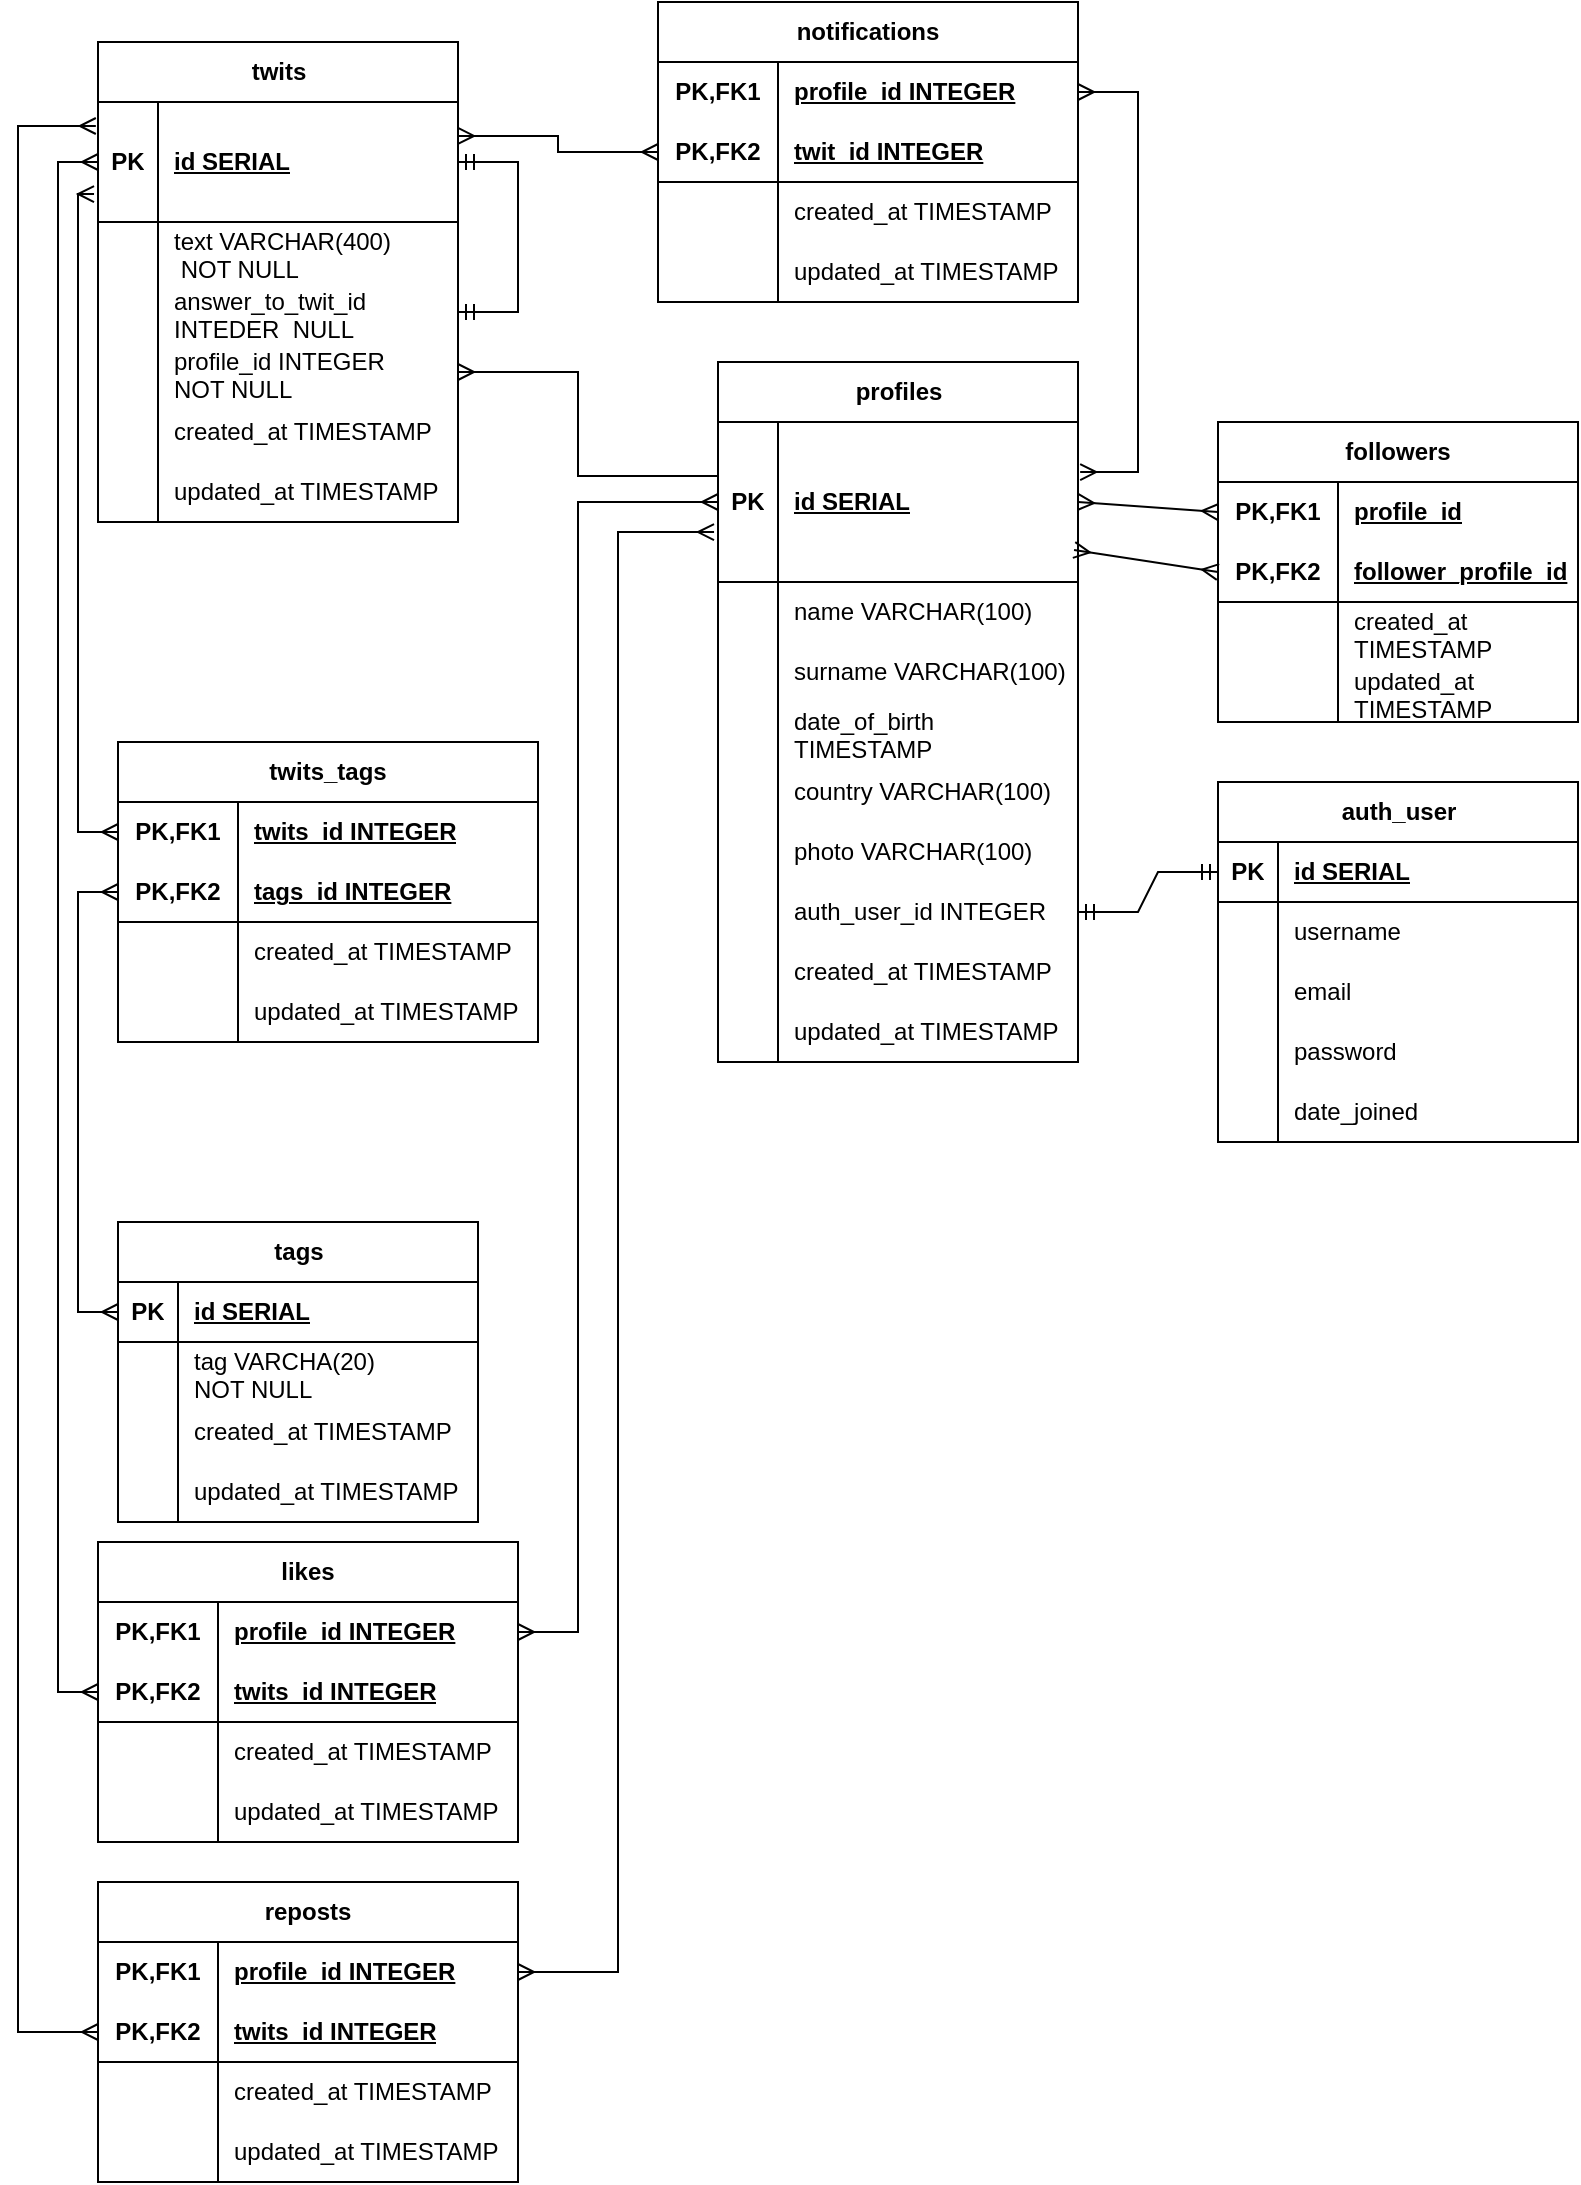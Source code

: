 <mxfile>
    <diagram name="Страница 1" id="-lZfpI1ANpH6IwyGZv7v">
        <mxGraphModel dx="403" dy="503" grid="1" gridSize="10" guides="1" tooltips="1" connect="1" arrows="1" fold="1" page="1" pageScale="1" pageWidth="827" pageHeight="1169" math="0" shadow="0">
            <root>
                <mxCell id="0"/>
                <mxCell id="1" parent="0"/>
                <mxCell id="2tvjXUGwuVJvwg4UXmCX-1" value="profiles" style="shape=table;startSize=30;container=1;collapsible=1;childLayout=tableLayout;fixedRows=1;rowLines=0;fontStyle=1;align=center;resizeLast=1;html=1;" parent="1" vertex="1">
                    <mxGeometry x="370" y="200" width="180" height="350" as="geometry"/>
                </mxCell>
                <mxCell id="2tvjXUGwuVJvwg4UXmCX-2" value="" style="shape=tableRow;horizontal=0;startSize=0;swimlaneHead=0;swimlaneBody=0;fillColor=none;collapsible=0;dropTarget=0;points=[[0,0.5],[1,0.5]];portConstraint=eastwest;top=0;left=0;right=0;bottom=1;" parent="2tvjXUGwuVJvwg4UXmCX-1" vertex="1">
                    <mxGeometry y="30" width="180" height="80" as="geometry"/>
                </mxCell>
                <mxCell id="2tvjXUGwuVJvwg4UXmCX-3" value="PK" style="shape=partialRectangle;connectable=0;fillColor=none;top=0;left=0;bottom=0;right=0;fontStyle=1;overflow=hidden;whiteSpace=wrap;html=1;" parent="2tvjXUGwuVJvwg4UXmCX-2" vertex="1">
                    <mxGeometry width="30" height="80" as="geometry">
                        <mxRectangle width="30" height="80" as="alternateBounds"/>
                    </mxGeometry>
                </mxCell>
                <mxCell id="2tvjXUGwuVJvwg4UXmCX-4" value="id SERIAL" style="shape=partialRectangle;connectable=0;fillColor=none;top=0;left=0;bottom=0;right=0;align=left;spacingLeft=6;fontStyle=5;overflow=hidden;whiteSpace=wrap;html=1;" parent="2tvjXUGwuVJvwg4UXmCX-2" vertex="1">
                    <mxGeometry x="30" width="150" height="80" as="geometry">
                        <mxRectangle width="150" height="80" as="alternateBounds"/>
                    </mxGeometry>
                </mxCell>
                <mxCell id="2tvjXUGwuVJvwg4UXmCX-5" value="" style="shape=tableRow;horizontal=0;startSize=0;swimlaneHead=0;swimlaneBody=0;fillColor=none;collapsible=0;dropTarget=0;points=[[0,0.5],[1,0.5]];portConstraint=eastwest;top=0;left=0;right=0;bottom=0;" parent="2tvjXUGwuVJvwg4UXmCX-1" vertex="1">
                    <mxGeometry y="110" width="180" height="30" as="geometry"/>
                </mxCell>
                <mxCell id="2tvjXUGwuVJvwg4UXmCX-6" value="" style="shape=partialRectangle;connectable=0;fillColor=none;top=0;left=0;bottom=0;right=0;editable=1;overflow=hidden;whiteSpace=wrap;html=1;" parent="2tvjXUGwuVJvwg4UXmCX-5" vertex="1">
                    <mxGeometry width="30" height="30" as="geometry">
                        <mxRectangle width="30" height="30" as="alternateBounds"/>
                    </mxGeometry>
                </mxCell>
                <mxCell id="2tvjXUGwuVJvwg4UXmCX-7" value="name VARCHAR(100)" style="shape=partialRectangle;connectable=0;fillColor=none;top=0;left=0;bottom=0;right=0;align=left;spacingLeft=6;overflow=hidden;whiteSpace=wrap;html=1;" parent="2tvjXUGwuVJvwg4UXmCX-5" vertex="1">
                    <mxGeometry x="30" width="150" height="30" as="geometry">
                        <mxRectangle width="150" height="30" as="alternateBounds"/>
                    </mxGeometry>
                </mxCell>
                <mxCell id="2tvjXUGwuVJvwg4UXmCX-8" value="" style="shape=tableRow;horizontal=0;startSize=0;swimlaneHead=0;swimlaneBody=0;fillColor=none;collapsible=0;dropTarget=0;points=[[0,0.5],[1,0.5]];portConstraint=eastwest;top=0;left=0;right=0;bottom=0;" parent="2tvjXUGwuVJvwg4UXmCX-1" vertex="1">
                    <mxGeometry y="140" width="180" height="30" as="geometry"/>
                </mxCell>
                <mxCell id="2tvjXUGwuVJvwg4UXmCX-9" value="" style="shape=partialRectangle;connectable=0;fillColor=none;top=0;left=0;bottom=0;right=0;editable=1;overflow=hidden;whiteSpace=wrap;html=1;" parent="2tvjXUGwuVJvwg4UXmCX-8" vertex="1">
                    <mxGeometry width="30" height="30" as="geometry">
                        <mxRectangle width="30" height="30" as="alternateBounds"/>
                    </mxGeometry>
                </mxCell>
                <mxCell id="2tvjXUGwuVJvwg4UXmCX-10" value="surname VARCHAR(100)" style="shape=partialRectangle;connectable=0;fillColor=none;top=0;left=0;bottom=0;right=0;align=left;spacingLeft=6;overflow=hidden;whiteSpace=wrap;html=1;" parent="2tvjXUGwuVJvwg4UXmCX-8" vertex="1">
                    <mxGeometry x="30" width="150" height="30" as="geometry">
                        <mxRectangle width="150" height="30" as="alternateBounds"/>
                    </mxGeometry>
                </mxCell>
                <mxCell id="2tvjXUGwuVJvwg4UXmCX-11" value="" style="shape=tableRow;horizontal=0;startSize=0;swimlaneHead=0;swimlaneBody=0;fillColor=none;collapsible=0;dropTarget=0;points=[[0,0.5],[1,0.5]];portConstraint=eastwest;top=0;left=0;right=0;bottom=0;" parent="2tvjXUGwuVJvwg4UXmCX-1" vertex="1">
                    <mxGeometry y="170" width="180" height="30" as="geometry"/>
                </mxCell>
                <mxCell id="2tvjXUGwuVJvwg4UXmCX-12" value="" style="shape=partialRectangle;connectable=0;fillColor=none;top=0;left=0;bottom=0;right=0;editable=1;overflow=hidden;whiteSpace=wrap;html=1;" parent="2tvjXUGwuVJvwg4UXmCX-11" vertex="1">
                    <mxGeometry width="30" height="30" as="geometry">
                        <mxRectangle width="30" height="30" as="alternateBounds"/>
                    </mxGeometry>
                </mxCell>
                <mxCell id="2tvjXUGwuVJvwg4UXmCX-13" value="date_of_birth TIMESTAMP" style="shape=partialRectangle;connectable=0;fillColor=none;top=0;left=0;bottom=0;right=0;align=left;spacingLeft=6;overflow=hidden;whiteSpace=wrap;html=1;" parent="2tvjXUGwuVJvwg4UXmCX-11" vertex="1">
                    <mxGeometry x="30" width="150" height="30" as="geometry">
                        <mxRectangle width="150" height="30" as="alternateBounds"/>
                    </mxGeometry>
                </mxCell>
                <mxCell id="SuZcI5bnLIssKKSj0dJo-1" value="" style="shape=tableRow;horizontal=0;startSize=0;swimlaneHead=0;swimlaneBody=0;fillColor=none;collapsible=0;dropTarget=0;points=[[0,0.5],[1,0.5]];portConstraint=eastwest;top=0;left=0;right=0;bottom=0;" parent="2tvjXUGwuVJvwg4UXmCX-1" vertex="1">
                    <mxGeometry y="200" width="180" height="30" as="geometry"/>
                </mxCell>
                <mxCell id="SuZcI5bnLIssKKSj0dJo-2" value="" style="shape=partialRectangle;connectable=0;fillColor=none;top=0;left=0;bottom=0;right=0;editable=1;overflow=hidden;whiteSpace=wrap;html=1;" parent="SuZcI5bnLIssKKSj0dJo-1" vertex="1">
                    <mxGeometry width="30" height="30" as="geometry">
                        <mxRectangle width="30" height="30" as="alternateBounds"/>
                    </mxGeometry>
                </mxCell>
                <mxCell id="SuZcI5bnLIssKKSj0dJo-3" value="country VARCHAR(100)" style="shape=partialRectangle;connectable=0;fillColor=none;top=0;left=0;bottom=0;right=0;align=left;spacingLeft=6;overflow=hidden;whiteSpace=wrap;html=1;" parent="SuZcI5bnLIssKKSj0dJo-1" vertex="1">
                    <mxGeometry x="30" width="150" height="30" as="geometry">
                        <mxRectangle width="150" height="30" as="alternateBounds"/>
                    </mxGeometry>
                </mxCell>
                <mxCell id="SuZcI5bnLIssKKSj0dJo-4" value="" style="shape=tableRow;horizontal=0;startSize=0;swimlaneHead=0;swimlaneBody=0;fillColor=none;collapsible=0;dropTarget=0;points=[[0,0.5],[1,0.5]];portConstraint=eastwest;top=0;left=0;right=0;bottom=0;" parent="2tvjXUGwuVJvwg4UXmCX-1" vertex="1">
                    <mxGeometry y="230" width="180" height="30" as="geometry"/>
                </mxCell>
                <mxCell id="SuZcI5bnLIssKKSj0dJo-5" value="" style="shape=partialRectangle;connectable=0;fillColor=none;top=0;left=0;bottom=0;right=0;editable=1;overflow=hidden;whiteSpace=wrap;html=1;" parent="SuZcI5bnLIssKKSj0dJo-4" vertex="1">
                    <mxGeometry width="30" height="30" as="geometry">
                        <mxRectangle width="30" height="30" as="alternateBounds"/>
                    </mxGeometry>
                </mxCell>
                <mxCell id="SuZcI5bnLIssKKSj0dJo-6" value="photo VARCHAR(100)" style="shape=partialRectangle;connectable=0;fillColor=none;top=0;left=0;bottom=0;right=0;align=left;spacingLeft=6;overflow=hidden;whiteSpace=wrap;html=1;" parent="SuZcI5bnLIssKKSj0dJo-4" vertex="1">
                    <mxGeometry x="30" width="150" height="30" as="geometry">
                        <mxRectangle width="150" height="30" as="alternateBounds"/>
                    </mxGeometry>
                </mxCell>
                <mxCell id="SuZcI5bnLIssKKSj0dJo-7" value="" style="shape=tableRow;horizontal=0;startSize=0;swimlaneHead=0;swimlaneBody=0;fillColor=none;collapsible=0;dropTarget=0;points=[[0,0.5],[1,0.5]];portConstraint=eastwest;top=0;left=0;right=0;bottom=0;" parent="2tvjXUGwuVJvwg4UXmCX-1" vertex="1">
                    <mxGeometry y="260" width="180" height="30" as="geometry"/>
                </mxCell>
                <mxCell id="SuZcI5bnLIssKKSj0dJo-8" value="" style="shape=partialRectangle;connectable=0;fillColor=none;top=0;left=0;bottom=0;right=0;editable=1;overflow=hidden;whiteSpace=wrap;html=1;" parent="SuZcI5bnLIssKKSj0dJo-7" vertex="1">
                    <mxGeometry width="30" height="30" as="geometry">
                        <mxRectangle width="30" height="30" as="alternateBounds"/>
                    </mxGeometry>
                </mxCell>
                <mxCell id="SuZcI5bnLIssKKSj0dJo-9" value="auth_user_id INTEGER" style="shape=partialRectangle;connectable=0;fillColor=none;top=0;left=0;bottom=0;right=0;align=left;spacingLeft=6;overflow=hidden;whiteSpace=wrap;html=1;" parent="SuZcI5bnLIssKKSj0dJo-7" vertex="1">
                    <mxGeometry x="30" width="150" height="30" as="geometry">
                        <mxRectangle width="150" height="30" as="alternateBounds"/>
                    </mxGeometry>
                </mxCell>
                <mxCell id="SuZcI5bnLIssKKSj0dJo-134" value="" style="shape=tableRow;horizontal=0;startSize=0;swimlaneHead=0;swimlaneBody=0;fillColor=none;collapsible=0;dropTarget=0;points=[[0,0.5],[1,0.5]];portConstraint=eastwest;top=0;left=0;right=0;bottom=0;" parent="2tvjXUGwuVJvwg4UXmCX-1" vertex="1">
                    <mxGeometry y="290" width="180" height="30" as="geometry"/>
                </mxCell>
                <mxCell id="SuZcI5bnLIssKKSj0dJo-135" value="" style="shape=partialRectangle;connectable=0;fillColor=none;top=0;left=0;bottom=0;right=0;editable=1;overflow=hidden;whiteSpace=wrap;html=1;" parent="SuZcI5bnLIssKKSj0dJo-134" vertex="1">
                    <mxGeometry width="30" height="30" as="geometry">
                        <mxRectangle width="30" height="30" as="alternateBounds"/>
                    </mxGeometry>
                </mxCell>
                <mxCell id="SuZcI5bnLIssKKSj0dJo-136" value="created_at TIMESTAMP" style="shape=partialRectangle;connectable=0;fillColor=none;top=0;left=0;bottom=0;right=0;align=left;spacingLeft=6;overflow=hidden;whiteSpace=wrap;html=1;" parent="SuZcI5bnLIssKKSj0dJo-134" vertex="1">
                    <mxGeometry x="30" width="150" height="30" as="geometry">
                        <mxRectangle width="150" height="30" as="alternateBounds"/>
                    </mxGeometry>
                </mxCell>
                <mxCell id="SuZcI5bnLIssKKSj0dJo-137" value="" style="shape=tableRow;horizontal=0;startSize=0;swimlaneHead=0;swimlaneBody=0;fillColor=none;collapsible=0;dropTarget=0;points=[[0,0.5],[1,0.5]];portConstraint=eastwest;top=0;left=0;right=0;bottom=0;" parent="2tvjXUGwuVJvwg4UXmCX-1" vertex="1">
                    <mxGeometry y="320" width="180" height="30" as="geometry"/>
                </mxCell>
                <mxCell id="SuZcI5bnLIssKKSj0dJo-138" value="" style="shape=partialRectangle;connectable=0;fillColor=none;top=0;left=0;bottom=0;right=0;editable=1;overflow=hidden;whiteSpace=wrap;html=1;" parent="SuZcI5bnLIssKKSj0dJo-137" vertex="1">
                    <mxGeometry width="30" height="30" as="geometry">
                        <mxRectangle width="30" height="30" as="alternateBounds"/>
                    </mxGeometry>
                </mxCell>
                <mxCell id="SuZcI5bnLIssKKSj0dJo-139" value="updated_at TIMESTAMP" style="shape=partialRectangle;connectable=0;fillColor=none;top=0;left=0;bottom=0;right=0;align=left;spacingLeft=6;overflow=hidden;whiteSpace=wrap;html=1;" parent="SuZcI5bnLIssKKSj0dJo-137" vertex="1">
                    <mxGeometry x="30" width="150" height="30" as="geometry">
                        <mxRectangle width="150" height="30" as="alternateBounds"/>
                    </mxGeometry>
                </mxCell>
                <mxCell id="2tvjXUGwuVJvwg4UXmCX-14" value="twits" style="shape=table;startSize=30;container=1;collapsible=1;childLayout=tableLayout;fixedRows=1;rowLines=0;fontStyle=1;align=center;resizeLast=1;html=1;" parent="1" vertex="1">
                    <mxGeometry x="60" y="40" width="180" height="240" as="geometry"/>
                </mxCell>
                <mxCell id="2tvjXUGwuVJvwg4UXmCX-15" value="" style="shape=tableRow;horizontal=0;startSize=0;swimlaneHead=0;swimlaneBody=0;fillColor=none;collapsible=0;dropTarget=0;points=[[0,0.5],[1,0.5]];portConstraint=eastwest;top=0;left=0;right=0;bottom=1;" parent="2tvjXUGwuVJvwg4UXmCX-14" vertex="1">
                    <mxGeometry y="30" width="180" height="60" as="geometry"/>
                </mxCell>
                <mxCell id="2tvjXUGwuVJvwg4UXmCX-16" value="PK" style="shape=partialRectangle;connectable=0;fillColor=none;top=0;left=0;bottom=0;right=0;fontStyle=1;overflow=hidden;whiteSpace=wrap;html=1;" parent="2tvjXUGwuVJvwg4UXmCX-15" vertex="1">
                    <mxGeometry width="30" height="60" as="geometry">
                        <mxRectangle width="30" height="60" as="alternateBounds"/>
                    </mxGeometry>
                </mxCell>
                <mxCell id="2tvjXUGwuVJvwg4UXmCX-17" value="id SERIAL" style="shape=partialRectangle;connectable=0;fillColor=none;top=0;left=0;bottom=0;right=0;align=left;spacingLeft=6;fontStyle=5;overflow=hidden;whiteSpace=wrap;html=1;" parent="2tvjXUGwuVJvwg4UXmCX-15" vertex="1">
                    <mxGeometry x="30" width="150" height="60" as="geometry">
                        <mxRectangle width="150" height="60" as="alternateBounds"/>
                    </mxGeometry>
                </mxCell>
                <mxCell id="19" value="" style="shape=tableRow;horizontal=0;startSize=0;swimlaneHead=0;swimlaneBody=0;fillColor=none;collapsible=0;dropTarget=0;points=[[0,0.5],[1,0.5]];portConstraint=eastwest;top=0;left=0;right=0;bottom=0;" parent="2tvjXUGwuVJvwg4UXmCX-14" vertex="1">
                    <mxGeometry y="90" width="180" height="30" as="geometry"/>
                </mxCell>
                <mxCell id="20" value="" style="shape=partialRectangle;connectable=0;fillColor=none;top=0;left=0;bottom=0;right=0;editable=1;overflow=hidden;whiteSpace=wrap;html=1;" parent="19" vertex="1">
                    <mxGeometry width="30" height="30" as="geometry">
                        <mxRectangle width="30" height="30" as="alternateBounds"/>
                    </mxGeometry>
                </mxCell>
                <mxCell id="21" value="text VARCHAR(400)&amp;nbsp; &amp;nbsp;NOT NULL" style="shape=partialRectangle;connectable=0;fillColor=none;top=0;left=0;bottom=0;right=0;align=left;spacingLeft=6;overflow=hidden;whiteSpace=wrap;html=1;" parent="19" vertex="1">
                    <mxGeometry x="30" width="150" height="30" as="geometry">
                        <mxRectangle width="150" height="30" as="alternateBounds"/>
                    </mxGeometry>
                </mxCell>
                <mxCell id="2tvjXUGwuVJvwg4UXmCX-24" value="" style="shape=tableRow;horizontal=0;startSize=0;swimlaneHead=0;swimlaneBody=0;fillColor=none;collapsible=0;dropTarget=0;points=[[0,0.5],[1,0.5]];portConstraint=eastwest;top=0;left=0;right=0;bottom=0;" parent="2tvjXUGwuVJvwg4UXmCX-14" vertex="1">
                    <mxGeometry y="120" width="180" height="30" as="geometry"/>
                </mxCell>
                <mxCell id="2tvjXUGwuVJvwg4UXmCX-25" value="" style="shape=partialRectangle;connectable=0;fillColor=none;top=0;left=0;bottom=0;right=0;editable=1;overflow=hidden;whiteSpace=wrap;html=1;" parent="2tvjXUGwuVJvwg4UXmCX-24" vertex="1">
                    <mxGeometry width="30" height="30" as="geometry">
                        <mxRectangle width="30" height="30" as="alternateBounds"/>
                    </mxGeometry>
                </mxCell>
                <mxCell id="2tvjXUGwuVJvwg4UXmCX-26" value="answer_to_twit_id INTEDER&amp;nbsp; NULL" style="shape=partialRectangle;connectable=0;fillColor=none;top=0;left=0;bottom=0;right=0;align=left;spacingLeft=6;overflow=hidden;whiteSpace=wrap;html=1;" parent="2tvjXUGwuVJvwg4UXmCX-24" vertex="1">
                    <mxGeometry x="30" width="150" height="30" as="geometry">
                        <mxRectangle width="150" height="30" as="alternateBounds"/>
                    </mxGeometry>
                </mxCell>
                <mxCell id="SuZcI5bnLIssKKSj0dJo-43" value="" style="edgeStyle=entityRelationEdgeStyle;fontSize=12;html=1;endArrow=ERmandOne;startArrow=ERmandOne;rounded=0;exitX=1;exitY=0.5;exitDx=0;exitDy=0;entryX=1;entryY=0.5;entryDx=0;entryDy=0;" parent="2tvjXUGwuVJvwg4UXmCX-14" source="2tvjXUGwuVJvwg4UXmCX-24" target="2tvjXUGwuVJvwg4UXmCX-15" edge="1">
                    <mxGeometry width="100" height="100" relative="1" as="geometry">
                        <mxPoint x="220" y="290" as="sourcePoint"/>
                        <mxPoint y="45" as="targetPoint"/>
                    </mxGeometry>
                </mxCell>
                <mxCell id="SuZcI5bnLIssKKSj0dJo-109" value="" style="shape=tableRow;horizontal=0;startSize=0;swimlaneHead=0;swimlaneBody=0;fillColor=none;collapsible=0;dropTarget=0;points=[[0,0.5],[1,0.5]];portConstraint=eastwest;top=0;left=0;right=0;bottom=0;" parent="2tvjXUGwuVJvwg4UXmCX-14" vertex="1">
                    <mxGeometry y="150" width="180" height="30" as="geometry"/>
                </mxCell>
                <mxCell id="SuZcI5bnLIssKKSj0dJo-110" value="" style="shape=partialRectangle;connectable=0;fillColor=none;top=0;left=0;bottom=0;right=0;editable=1;overflow=hidden;whiteSpace=wrap;html=1;" parent="SuZcI5bnLIssKKSj0dJo-109" vertex="1">
                    <mxGeometry width="30" height="30" as="geometry">
                        <mxRectangle width="30" height="30" as="alternateBounds"/>
                    </mxGeometry>
                </mxCell>
                <mxCell id="SuZcI5bnLIssKKSj0dJo-111" value="profile_id INTEGER&amp;nbsp; &amp;nbsp; NOT NULL" style="shape=partialRectangle;connectable=0;fillColor=none;top=0;left=0;bottom=0;right=0;align=left;spacingLeft=6;overflow=hidden;whiteSpace=wrap;html=1;" parent="SuZcI5bnLIssKKSj0dJo-109" vertex="1">
                    <mxGeometry x="30" width="150" height="30" as="geometry">
                        <mxRectangle width="150" height="30" as="alternateBounds"/>
                    </mxGeometry>
                </mxCell>
                <mxCell id="SuZcI5bnLIssKKSj0dJo-149" value="" style="shape=tableRow;horizontal=0;startSize=0;swimlaneHead=0;swimlaneBody=0;fillColor=none;collapsible=0;dropTarget=0;points=[[0,0.5],[1,0.5]];portConstraint=eastwest;top=0;left=0;right=0;bottom=0;" parent="2tvjXUGwuVJvwg4UXmCX-14" vertex="1">
                    <mxGeometry y="180" width="180" height="30" as="geometry"/>
                </mxCell>
                <mxCell id="SuZcI5bnLIssKKSj0dJo-150" value="" style="shape=partialRectangle;connectable=0;fillColor=none;top=0;left=0;bottom=0;right=0;editable=1;overflow=hidden;whiteSpace=wrap;html=1;" parent="SuZcI5bnLIssKKSj0dJo-149" vertex="1">
                    <mxGeometry width="30" height="30" as="geometry">
                        <mxRectangle width="30" height="30" as="alternateBounds"/>
                    </mxGeometry>
                </mxCell>
                <mxCell id="SuZcI5bnLIssKKSj0dJo-151" value="created_at TIMESTAMP" style="shape=partialRectangle;connectable=0;fillColor=none;top=0;left=0;bottom=0;right=0;align=left;spacingLeft=6;overflow=hidden;whiteSpace=wrap;html=1;" parent="SuZcI5bnLIssKKSj0dJo-149" vertex="1">
                    <mxGeometry x="30" width="150" height="30" as="geometry">
                        <mxRectangle width="150" height="30" as="alternateBounds"/>
                    </mxGeometry>
                </mxCell>
                <mxCell id="SuZcI5bnLIssKKSj0dJo-152" value="" style="shape=tableRow;horizontal=0;startSize=0;swimlaneHead=0;swimlaneBody=0;fillColor=none;collapsible=0;dropTarget=0;points=[[0,0.5],[1,0.5]];portConstraint=eastwest;top=0;left=0;right=0;bottom=0;" parent="2tvjXUGwuVJvwg4UXmCX-14" vertex="1">
                    <mxGeometry y="210" width="180" height="30" as="geometry"/>
                </mxCell>
                <mxCell id="SuZcI5bnLIssKKSj0dJo-153" value="" style="shape=partialRectangle;connectable=0;fillColor=none;top=0;left=0;bottom=0;right=0;editable=1;overflow=hidden;whiteSpace=wrap;html=1;" parent="SuZcI5bnLIssKKSj0dJo-152" vertex="1">
                    <mxGeometry width="30" height="30" as="geometry">
                        <mxRectangle width="30" height="30" as="alternateBounds"/>
                    </mxGeometry>
                </mxCell>
                <mxCell id="SuZcI5bnLIssKKSj0dJo-154" value="updated_at TIMESTAMP" style="shape=partialRectangle;connectable=0;fillColor=none;top=0;left=0;bottom=0;right=0;align=left;spacingLeft=6;overflow=hidden;whiteSpace=wrap;html=1;" parent="SuZcI5bnLIssKKSj0dJo-152" vertex="1">
                    <mxGeometry x="30" width="150" height="30" as="geometry">
                        <mxRectangle width="150" height="30" as="alternateBounds"/>
                    </mxGeometry>
                </mxCell>
                <mxCell id="2tvjXUGwuVJvwg4UXmCX-27" value="tags" style="shape=table;startSize=30;container=1;collapsible=1;childLayout=tableLayout;fixedRows=1;rowLines=0;fontStyle=1;align=center;resizeLast=1;html=1;" parent="1" vertex="1">
                    <mxGeometry x="70" y="630" width="180" height="150" as="geometry"/>
                </mxCell>
                <mxCell id="2tvjXUGwuVJvwg4UXmCX-28" value="" style="shape=tableRow;horizontal=0;startSize=0;swimlaneHead=0;swimlaneBody=0;fillColor=none;collapsible=0;dropTarget=0;points=[[0,0.5],[1,0.5]];portConstraint=eastwest;top=0;left=0;right=0;bottom=1;" parent="2tvjXUGwuVJvwg4UXmCX-27" vertex="1">
                    <mxGeometry y="30" width="180" height="30" as="geometry"/>
                </mxCell>
                <mxCell id="2tvjXUGwuVJvwg4UXmCX-29" value="PK" style="shape=partialRectangle;connectable=0;fillColor=none;top=0;left=0;bottom=0;right=0;fontStyle=1;overflow=hidden;whiteSpace=wrap;html=1;" parent="2tvjXUGwuVJvwg4UXmCX-28" vertex="1">
                    <mxGeometry width="30" height="30" as="geometry">
                        <mxRectangle width="30" height="30" as="alternateBounds"/>
                    </mxGeometry>
                </mxCell>
                <mxCell id="2tvjXUGwuVJvwg4UXmCX-30" value="id SERIAL" style="shape=partialRectangle;connectable=0;fillColor=none;top=0;left=0;bottom=0;right=0;align=left;spacingLeft=6;fontStyle=5;overflow=hidden;whiteSpace=wrap;html=1;" parent="2tvjXUGwuVJvwg4UXmCX-28" vertex="1">
                    <mxGeometry x="30" width="150" height="30" as="geometry">
                        <mxRectangle width="150" height="30" as="alternateBounds"/>
                    </mxGeometry>
                </mxCell>
                <mxCell id="2tvjXUGwuVJvwg4UXmCX-31" value="" style="shape=tableRow;horizontal=0;startSize=0;swimlaneHead=0;swimlaneBody=0;fillColor=none;collapsible=0;dropTarget=0;points=[[0,0.5],[1,0.5]];portConstraint=eastwest;top=0;left=0;right=0;bottom=0;" parent="2tvjXUGwuVJvwg4UXmCX-27" vertex="1">
                    <mxGeometry y="60" width="180" height="30" as="geometry"/>
                </mxCell>
                <mxCell id="2tvjXUGwuVJvwg4UXmCX-32" value="" style="shape=partialRectangle;connectable=0;fillColor=none;top=0;left=0;bottom=0;right=0;editable=1;overflow=hidden;whiteSpace=wrap;html=1;" parent="2tvjXUGwuVJvwg4UXmCX-31" vertex="1">
                    <mxGeometry width="30" height="30" as="geometry">
                        <mxRectangle width="30" height="30" as="alternateBounds"/>
                    </mxGeometry>
                </mxCell>
                <mxCell id="2tvjXUGwuVJvwg4UXmCX-33" value="tag VARCHA(20)&amp;nbsp; &amp;nbsp; &amp;nbsp; &amp;nbsp; NOT NULL" style="shape=partialRectangle;connectable=0;fillColor=none;top=0;left=0;bottom=0;right=0;align=left;spacingLeft=6;overflow=hidden;whiteSpace=wrap;html=1;" parent="2tvjXUGwuVJvwg4UXmCX-31" vertex="1">
                    <mxGeometry x="30" width="150" height="30" as="geometry">
                        <mxRectangle width="150" height="30" as="alternateBounds"/>
                    </mxGeometry>
                </mxCell>
                <mxCell id="SuZcI5bnLIssKKSj0dJo-155" value="" style="shape=tableRow;horizontal=0;startSize=0;swimlaneHead=0;swimlaneBody=0;fillColor=none;collapsible=0;dropTarget=0;points=[[0,0.5],[1,0.5]];portConstraint=eastwest;top=0;left=0;right=0;bottom=0;" parent="2tvjXUGwuVJvwg4UXmCX-27" vertex="1">
                    <mxGeometry y="90" width="180" height="30" as="geometry"/>
                </mxCell>
                <mxCell id="SuZcI5bnLIssKKSj0dJo-156" value="" style="shape=partialRectangle;connectable=0;fillColor=none;top=0;left=0;bottom=0;right=0;editable=1;overflow=hidden;whiteSpace=wrap;html=1;" parent="SuZcI5bnLIssKKSj0dJo-155" vertex="1">
                    <mxGeometry width="30" height="30" as="geometry">
                        <mxRectangle width="30" height="30" as="alternateBounds"/>
                    </mxGeometry>
                </mxCell>
                <mxCell id="SuZcI5bnLIssKKSj0dJo-157" value="created_at TIMESTAMP" style="shape=partialRectangle;connectable=0;fillColor=none;top=0;left=0;bottom=0;right=0;align=left;spacingLeft=6;overflow=hidden;whiteSpace=wrap;html=1;" parent="SuZcI5bnLIssKKSj0dJo-155" vertex="1">
                    <mxGeometry x="30" width="150" height="30" as="geometry">
                        <mxRectangle width="150" height="30" as="alternateBounds"/>
                    </mxGeometry>
                </mxCell>
                <mxCell id="SuZcI5bnLIssKKSj0dJo-158" value="" style="shape=tableRow;horizontal=0;startSize=0;swimlaneHead=0;swimlaneBody=0;fillColor=none;collapsible=0;dropTarget=0;points=[[0,0.5],[1,0.5]];portConstraint=eastwest;top=0;left=0;right=0;bottom=0;" parent="2tvjXUGwuVJvwg4UXmCX-27" vertex="1">
                    <mxGeometry y="120" width="180" height="30" as="geometry"/>
                </mxCell>
                <mxCell id="SuZcI5bnLIssKKSj0dJo-159" value="" style="shape=partialRectangle;connectable=0;fillColor=none;top=0;left=0;bottom=0;right=0;editable=1;overflow=hidden;whiteSpace=wrap;html=1;" parent="SuZcI5bnLIssKKSj0dJo-158" vertex="1">
                    <mxGeometry width="30" height="30" as="geometry">
                        <mxRectangle width="30" height="30" as="alternateBounds"/>
                    </mxGeometry>
                </mxCell>
                <mxCell id="SuZcI5bnLIssKKSj0dJo-160" value="updated_at TIMESTAMP" style="shape=partialRectangle;connectable=0;fillColor=none;top=0;left=0;bottom=0;right=0;align=left;spacingLeft=6;overflow=hidden;whiteSpace=wrap;html=1;" parent="SuZcI5bnLIssKKSj0dJo-158" vertex="1">
                    <mxGeometry x="30" width="150" height="30" as="geometry">
                        <mxRectangle width="150" height="30" as="alternateBounds"/>
                    </mxGeometry>
                </mxCell>
                <mxCell id="SuZcI5bnLIssKKSj0dJo-24" value="" style="fontSize=12;html=1;endArrow=ERmany;startArrow=ERmany;rounded=0;exitX=0;exitY=0.5;exitDx=0;exitDy=0;entryX=0.989;entryY=0.8;entryDx=0;entryDy=0;entryPerimeter=0;" parent="1" source="SuZcI5bnLIssKKSj0dJo-50" target="2tvjXUGwuVJvwg4UXmCX-2" edge="1">
                    <mxGeometry width="100" height="100" relative="1" as="geometry">
                        <mxPoint x="160" y="125" as="sourcePoint"/>
                        <mxPoint x="360" y="232" as="targetPoint"/>
                    </mxGeometry>
                </mxCell>
                <mxCell id="SuZcI5bnLIssKKSj0dJo-26" value="auth_user" style="shape=table;startSize=30;container=1;collapsible=1;childLayout=tableLayout;fixedRows=1;rowLines=0;fontStyle=1;align=center;resizeLast=1;html=1;" parent="1" vertex="1">
                    <mxGeometry x="620" y="410" width="180" height="180" as="geometry"/>
                </mxCell>
                <mxCell id="SuZcI5bnLIssKKSj0dJo-27" value="" style="shape=tableRow;horizontal=0;startSize=0;swimlaneHead=0;swimlaneBody=0;fillColor=none;collapsible=0;dropTarget=0;points=[[0,0.5],[1,0.5]];portConstraint=eastwest;top=0;left=0;right=0;bottom=1;" parent="SuZcI5bnLIssKKSj0dJo-26" vertex="1">
                    <mxGeometry y="30" width="180" height="30" as="geometry"/>
                </mxCell>
                <mxCell id="SuZcI5bnLIssKKSj0dJo-28" value="PK" style="shape=partialRectangle;connectable=0;fillColor=none;top=0;left=0;bottom=0;right=0;fontStyle=1;overflow=hidden;whiteSpace=wrap;html=1;" parent="SuZcI5bnLIssKKSj0dJo-27" vertex="1">
                    <mxGeometry width="30" height="30" as="geometry">
                        <mxRectangle width="30" height="30" as="alternateBounds"/>
                    </mxGeometry>
                </mxCell>
                <mxCell id="SuZcI5bnLIssKKSj0dJo-29" value="id SERIAL" style="shape=partialRectangle;connectable=0;fillColor=none;top=0;left=0;bottom=0;right=0;align=left;spacingLeft=6;fontStyle=5;overflow=hidden;whiteSpace=wrap;html=1;" parent="SuZcI5bnLIssKKSj0dJo-27" vertex="1">
                    <mxGeometry x="30" width="150" height="30" as="geometry">
                        <mxRectangle width="150" height="30" as="alternateBounds"/>
                    </mxGeometry>
                </mxCell>
                <mxCell id="SuZcI5bnLIssKKSj0dJo-30" value="" style="shape=tableRow;horizontal=0;startSize=0;swimlaneHead=0;swimlaneBody=0;fillColor=none;collapsible=0;dropTarget=0;points=[[0,0.5],[1,0.5]];portConstraint=eastwest;top=0;left=0;right=0;bottom=0;" parent="SuZcI5bnLIssKKSj0dJo-26" vertex="1">
                    <mxGeometry y="60" width="180" height="30" as="geometry"/>
                </mxCell>
                <mxCell id="SuZcI5bnLIssKKSj0dJo-31" value="" style="shape=partialRectangle;connectable=0;fillColor=none;top=0;left=0;bottom=0;right=0;editable=1;overflow=hidden;whiteSpace=wrap;html=1;" parent="SuZcI5bnLIssKKSj0dJo-30" vertex="1">
                    <mxGeometry width="30" height="30" as="geometry">
                        <mxRectangle width="30" height="30" as="alternateBounds"/>
                    </mxGeometry>
                </mxCell>
                <mxCell id="SuZcI5bnLIssKKSj0dJo-32" value="username" style="shape=partialRectangle;connectable=0;fillColor=none;top=0;left=0;bottom=0;right=0;align=left;spacingLeft=6;overflow=hidden;whiteSpace=wrap;html=1;" parent="SuZcI5bnLIssKKSj0dJo-30" vertex="1">
                    <mxGeometry x="30" width="150" height="30" as="geometry">
                        <mxRectangle width="150" height="30" as="alternateBounds"/>
                    </mxGeometry>
                </mxCell>
                <mxCell id="SuZcI5bnLIssKKSj0dJo-33" value="" style="shape=tableRow;horizontal=0;startSize=0;swimlaneHead=0;swimlaneBody=0;fillColor=none;collapsible=0;dropTarget=0;points=[[0,0.5],[1,0.5]];portConstraint=eastwest;top=0;left=0;right=0;bottom=0;" parent="SuZcI5bnLIssKKSj0dJo-26" vertex="1">
                    <mxGeometry y="90" width="180" height="30" as="geometry"/>
                </mxCell>
                <mxCell id="SuZcI5bnLIssKKSj0dJo-34" value="" style="shape=partialRectangle;connectable=0;fillColor=none;top=0;left=0;bottom=0;right=0;editable=1;overflow=hidden;whiteSpace=wrap;html=1;" parent="SuZcI5bnLIssKKSj0dJo-33" vertex="1">
                    <mxGeometry width="30" height="30" as="geometry">
                        <mxRectangle width="30" height="30" as="alternateBounds"/>
                    </mxGeometry>
                </mxCell>
                <mxCell id="SuZcI5bnLIssKKSj0dJo-35" value="email" style="shape=partialRectangle;connectable=0;fillColor=none;top=0;left=0;bottom=0;right=0;align=left;spacingLeft=6;overflow=hidden;whiteSpace=wrap;html=1;" parent="SuZcI5bnLIssKKSj0dJo-33" vertex="1">
                    <mxGeometry x="30" width="150" height="30" as="geometry">
                        <mxRectangle width="150" height="30" as="alternateBounds"/>
                    </mxGeometry>
                </mxCell>
                <mxCell id="SuZcI5bnLIssKKSj0dJo-36" value="" style="shape=tableRow;horizontal=0;startSize=0;swimlaneHead=0;swimlaneBody=0;fillColor=none;collapsible=0;dropTarget=0;points=[[0,0.5],[1,0.5]];portConstraint=eastwest;top=0;left=0;right=0;bottom=0;" parent="SuZcI5bnLIssKKSj0dJo-26" vertex="1">
                    <mxGeometry y="120" width="180" height="30" as="geometry"/>
                </mxCell>
                <mxCell id="SuZcI5bnLIssKKSj0dJo-37" value="" style="shape=partialRectangle;connectable=0;fillColor=none;top=0;left=0;bottom=0;right=0;editable=1;overflow=hidden;whiteSpace=wrap;html=1;" parent="SuZcI5bnLIssKKSj0dJo-36" vertex="1">
                    <mxGeometry width="30" height="30" as="geometry">
                        <mxRectangle width="30" height="30" as="alternateBounds"/>
                    </mxGeometry>
                </mxCell>
                <mxCell id="SuZcI5bnLIssKKSj0dJo-38" value="password" style="shape=partialRectangle;connectable=0;fillColor=none;top=0;left=0;bottom=0;right=0;align=left;spacingLeft=6;overflow=hidden;whiteSpace=wrap;html=1;" parent="SuZcI5bnLIssKKSj0dJo-36" vertex="1">
                    <mxGeometry x="30" width="150" height="30" as="geometry">
                        <mxRectangle width="150" height="30" as="alternateBounds"/>
                    </mxGeometry>
                </mxCell>
                <mxCell id="22" value="" style="shape=tableRow;horizontal=0;startSize=0;swimlaneHead=0;swimlaneBody=0;fillColor=none;collapsible=0;dropTarget=0;points=[[0,0.5],[1,0.5]];portConstraint=eastwest;top=0;left=0;right=0;bottom=0;" parent="SuZcI5bnLIssKKSj0dJo-26" vertex="1">
                    <mxGeometry y="150" width="180" height="30" as="geometry"/>
                </mxCell>
                <mxCell id="23" value="" style="shape=partialRectangle;connectable=0;fillColor=none;top=0;left=0;bottom=0;right=0;editable=1;overflow=hidden;whiteSpace=wrap;html=1;" parent="22" vertex="1">
                    <mxGeometry width="30" height="30" as="geometry">
                        <mxRectangle width="30" height="30" as="alternateBounds"/>
                    </mxGeometry>
                </mxCell>
                <mxCell id="24" value="date_joined" style="shape=partialRectangle;connectable=0;fillColor=none;top=0;left=0;bottom=0;right=0;align=left;spacingLeft=6;overflow=hidden;whiteSpace=wrap;html=1;" parent="22" vertex="1">
                    <mxGeometry x="30" width="150" height="30" as="geometry">
                        <mxRectangle width="150" height="30" as="alternateBounds"/>
                    </mxGeometry>
                </mxCell>
                <mxCell id="SuZcI5bnLIssKKSj0dJo-39" value="" style="edgeStyle=entityRelationEdgeStyle;fontSize=12;html=1;endArrow=ERmandOne;startArrow=ERmandOne;rounded=0;entryX=0;entryY=0.5;entryDx=0;entryDy=0;exitX=1;exitY=0.5;exitDx=0;exitDy=0;" parent="1" source="SuZcI5bnLIssKKSj0dJo-7" target="SuZcI5bnLIssKKSj0dJo-27" edge="1">
                    <mxGeometry width="100" height="100" relative="1" as="geometry">
                        <mxPoint x="430" y="480" as="sourcePoint"/>
                        <mxPoint x="530" y="380" as="targetPoint"/>
                    </mxGeometry>
                </mxCell>
                <mxCell id="SuZcI5bnLIssKKSj0dJo-45" value="" style="fontSize=12;html=1;endArrow=ERmany;startArrow=ERmany;rounded=0;exitX=0;exitY=0.5;exitDx=0;exitDy=0;entryX=1;entryY=0.5;entryDx=0;entryDy=0;" parent="1" source="SuZcI5bnLIssKKSj0dJo-47" target="2tvjXUGwuVJvwg4UXmCX-2" edge="1">
                    <mxGeometry width="100" height="100" relative="1" as="geometry">
                        <mxPoint x="160" y="95" as="sourcePoint"/>
                        <mxPoint x="420" y="130" as="targetPoint"/>
                    </mxGeometry>
                </mxCell>
                <mxCell id="SuZcI5bnLIssKKSj0dJo-46" value="followers" style="shape=table;startSize=30;container=1;collapsible=1;childLayout=tableLayout;fixedRows=1;rowLines=0;fontStyle=1;align=center;resizeLast=1;html=1;whiteSpace=wrap;" parent="1" vertex="1">
                    <mxGeometry x="620" y="230" width="180" height="150" as="geometry"/>
                </mxCell>
                <mxCell id="SuZcI5bnLIssKKSj0dJo-47" value="" style="shape=tableRow;horizontal=0;startSize=0;swimlaneHead=0;swimlaneBody=0;fillColor=none;collapsible=0;dropTarget=0;points=[[0,0.5],[1,0.5]];portConstraint=eastwest;top=0;left=0;right=0;bottom=0;html=1;" parent="SuZcI5bnLIssKKSj0dJo-46" vertex="1">
                    <mxGeometry y="30" width="180" height="30" as="geometry"/>
                </mxCell>
                <mxCell id="SuZcI5bnLIssKKSj0dJo-48" value="PK,FK1" style="shape=partialRectangle;connectable=0;fillColor=none;top=0;left=0;bottom=0;right=0;fontStyle=1;overflow=hidden;html=1;whiteSpace=wrap;" parent="SuZcI5bnLIssKKSj0dJo-47" vertex="1">
                    <mxGeometry width="60" height="30" as="geometry">
                        <mxRectangle width="60" height="30" as="alternateBounds"/>
                    </mxGeometry>
                </mxCell>
                <mxCell id="SuZcI5bnLIssKKSj0dJo-49" value="profile_id" style="shape=partialRectangle;connectable=0;fillColor=none;top=0;left=0;bottom=0;right=0;align=left;spacingLeft=6;fontStyle=5;overflow=hidden;html=1;whiteSpace=wrap;" parent="SuZcI5bnLIssKKSj0dJo-47" vertex="1">
                    <mxGeometry x="60" width="120" height="30" as="geometry">
                        <mxRectangle width="120" height="30" as="alternateBounds"/>
                    </mxGeometry>
                </mxCell>
                <mxCell id="SuZcI5bnLIssKKSj0dJo-50" value="" style="shape=tableRow;horizontal=0;startSize=0;swimlaneHead=0;swimlaneBody=0;fillColor=none;collapsible=0;dropTarget=0;points=[[0,0.5],[1,0.5]];portConstraint=eastwest;top=0;left=0;right=0;bottom=1;html=1;" parent="SuZcI5bnLIssKKSj0dJo-46" vertex="1">
                    <mxGeometry y="60" width="180" height="30" as="geometry"/>
                </mxCell>
                <mxCell id="SuZcI5bnLIssKKSj0dJo-51" value="PK,FK2" style="shape=partialRectangle;connectable=0;fillColor=none;top=0;left=0;bottom=0;right=0;fontStyle=1;overflow=hidden;html=1;whiteSpace=wrap;" parent="SuZcI5bnLIssKKSj0dJo-50" vertex="1">
                    <mxGeometry width="60" height="30" as="geometry">
                        <mxRectangle width="60" height="30" as="alternateBounds"/>
                    </mxGeometry>
                </mxCell>
                <mxCell id="SuZcI5bnLIssKKSj0dJo-52" value="follower_profile_id" style="shape=partialRectangle;connectable=0;fillColor=none;top=0;left=0;bottom=0;right=0;align=left;spacingLeft=6;fontStyle=5;overflow=hidden;html=1;whiteSpace=wrap;" parent="SuZcI5bnLIssKKSj0dJo-50" vertex="1">
                    <mxGeometry x="60" width="120" height="30" as="geometry">
                        <mxRectangle width="120" height="30" as="alternateBounds"/>
                    </mxGeometry>
                </mxCell>
                <mxCell id="SuZcI5bnLIssKKSj0dJo-53" value="" style="shape=tableRow;horizontal=0;startSize=0;swimlaneHead=0;swimlaneBody=0;fillColor=none;collapsible=0;dropTarget=0;points=[[0,0.5],[1,0.5]];portConstraint=eastwest;top=0;left=0;right=0;bottom=0;html=1;" parent="SuZcI5bnLIssKKSj0dJo-46" vertex="1">
                    <mxGeometry y="90" width="180" height="30" as="geometry"/>
                </mxCell>
                <mxCell id="SuZcI5bnLIssKKSj0dJo-54" value="" style="shape=partialRectangle;connectable=0;fillColor=none;top=0;left=0;bottom=0;right=0;editable=1;overflow=hidden;html=1;whiteSpace=wrap;" parent="SuZcI5bnLIssKKSj0dJo-53" vertex="1">
                    <mxGeometry width="60" height="30" as="geometry">
                        <mxRectangle width="60" height="30" as="alternateBounds"/>
                    </mxGeometry>
                </mxCell>
                <mxCell id="SuZcI5bnLIssKKSj0dJo-55" value="created_at TIMESTAMP" style="shape=partialRectangle;connectable=0;fillColor=none;top=0;left=0;bottom=0;right=0;align=left;spacingLeft=6;overflow=hidden;html=1;whiteSpace=wrap;" parent="SuZcI5bnLIssKKSj0dJo-53" vertex="1">
                    <mxGeometry x="60" width="120" height="30" as="geometry">
                        <mxRectangle width="120" height="30" as="alternateBounds"/>
                    </mxGeometry>
                </mxCell>
                <mxCell id="SuZcI5bnLIssKKSj0dJo-140" value="" style="shape=tableRow;horizontal=0;startSize=0;swimlaneHead=0;swimlaneBody=0;fillColor=none;collapsible=0;dropTarget=0;points=[[0,0.5],[1,0.5]];portConstraint=eastwest;top=0;left=0;right=0;bottom=0;html=1;" parent="SuZcI5bnLIssKKSj0dJo-46" vertex="1">
                    <mxGeometry y="120" width="180" height="30" as="geometry"/>
                </mxCell>
                <mxCell id="SuZcI5bnLIssKKSj0dJo-141" value="" style="shape=partialRectangle;connectable=0;fillColor=none;top=0;left=0;bottom=0;right=0;editable=1;overflow=hidden;html=1;whiteSpace=wrap;" parent="SuZcI5bnLIssKKSj0dJo-140" vertex="1">
                    <mxGeometry width="60" height="30" as="geometry">
                        <mxRectangle width="60" height="30" as="alternateBounds"/>
                    </mxGeometry>
                </mxCell>
                <mxCell id="SuZcI5bnLIssKKSj0dJo-142" value="updated_at TIMESTAMP" style="shape=partialRectangle;connectable=0;fillColor=none;top=0;left=0;bottom=0;right=0;align=left;spacingLeft=6;overflow=hidden;html=1;whiteSpace=wrap;" parent="SuZcI5bnLIssKKSj0dJo-140" vertex="1">
                    <mxGeometry x="60" width="120" height="30" as="geometry">
                        <mxRectangle width="120" height="30" as="alternateBounds"/>
                    </mxGeometry>
                </mxCell>
                <mxCell id="SuZcI5bnLIssKKSj0dJo-64" value="reposts" style="shape=table;startSize=30;container=1;collapsible=1;childLayout=tableLayout;fixedRows=1;rowLines=0;fontStyle=1;align=center;resizeLast=1;html=1;whiteSpace=wrap;" parent="1" vertex="1">
                    <mxGeometry x="60" y="960" width="210" height="150" as="geometry"/>
                </mxCell>
                <mxCell id="SuZcI5bnLIssKKSj0dJo-65" value="" style="shape=tableRow;horizontal=0;startSize=0;swimlaneHead=0;swimlaneBody=0;fillColor=none;collapsible=0;dropTarget=0;points=[[0,0.5],[1,0.5]];portConstraint=eastwest;top=0;left=0;right=0;bottom=0;html=1;" parent="SuZcI5bnLIssKKSj0dJo-64" vertex="1">
                    <mxGeometry y="30" width="210" height="30" as="geometry"/>
                </mxCell>
                <mxCell id="SuZcI5bnLIssKKSj0dJo-66" value="PK,FK1" style="shape=partialRectangle;connectable=0;fillColor=none;top=0;left=0;bottom=0;right=0;fontStyle=1;overflow=hidden;html=1;whiteSpace=wrap;" parent="SuZcI5bnLIssKKSj0dJo-65" vertex="1">
                    <mxGeometry width="60" height="30" as="geometry">
                        <mxRectangle width="60" height="30" as="alternateBounds"/>
                    </mxGeometry>
                </mxCell>
                <mxCell id="SuZcI5bnLIssKKSj0dJo-67" value="profile_id INTEGER" style="shape=partialRectangle;connectable=0;fillColor=none;top=0;left=0;bottom=0;right=0;align=left;spacingLeft=6;fontStyle=5;overflow=hidden;html=1;whiteSpace=wrap;" parent="SuZcI5bnLIssKKSj0dJo-65" vertex="1">
                    <mxGeometry x="60" width="150" height="30" as="geometry">
                        <mxRectangle width="150" height="30" as="alternateBounds"/>
                    </mxGeometry>
                </mxCell>
                <mxCell id="SuZcI5bnLIssKKSj0dJo-68" value="" style="shape=tableRow;horizontal=0;startSize=0;swimlaneHead=0;swimlaneBody=0;fillColor=none;collapsible=0;dropTarget=0;points=[[0,0.5],[1,0.5]];portConstraint=eastwest;top=0;left=0;right=0;bottom=1;html=1;" parent="SuZcI5bnLIssKKSj0dJo-64" vertex="1">
                    <mxGeometry y="60" width="210" height="30" as="geometry"/>
                </mxCell>
                <mxCell id="SuZcI5bnLIssKKSj0dJo-69" value="PK,FK2" style="shape=partialRectangle;connectable=0;fillColor=none;top=0;left=0;bottom=0;right=0;fontStyle=1;overflow=hidden;html=1;whiteSpace=wrap;" parent="SuZcI5bnLIssKKSj0dJo-68" vertex="1">
                    <mxGeometry width="60" height="30" as="geometry">
                        <mxRectangle width="60" height="30" as="alternateBounds"/>
                    </mxGeometry>
                </mxCell>
                <mxCell id="SuZcI5bnLIssKKSj0dJo-70" value="twits_id INTEGER" style="shape=partialRectangle;connectable=0;fillColor=none;top=0;left=0;bottom=0;right=0;align=left;spacingLeft=6;fontStyle=5;overflow=hidden;html=1;whiteSpace=wrap;" parent="SuZcI5bnLIssKKSj0dJo-68" vertex="1">
                    <mxGeometry x="60" width="150" height="30" as="geometry">
                        <mxRectangle width="150" height="30" as="alternateBounds"/>
                    </mxGeometry>
                </mxCell>
                <mxCell id="SuZcI5bnLIssKKSj0dJo-71" value="" style="shape=tableRow;horizontal=0;startSize=0;swimlaneHead=0;swimlaneBody=0;fillColor=none;collapsible=0;dropTarget=0;points=[[0,0.5],[1,0.5]];portConstraint=eastwest;top=0;left=0;right=0;bottom=0;html=1;" parent="SuZcI5bnLIssKKSj0dJo-64" vertex="1">
                    <mxGeometry y="90" width="210" height="30" as="geometry"/>
                </mxCell>
                <mxCell id="SuZcI5bnLIssKKSj0dJo-72" value="" style="shape=partialRectangle;connectable=0;fillColor=none;top=0;left=0;bottom=0;right=0;editable=1;overflow=hidden;html=1;whiteSpace=wrap;" parent="SuZcI5bnLIssKKSj0dJo-71" vertex="1">
                    <mxGeometry width="60" height="30" as="geometry">
                        <mxRectangle width="60" height="30" as="alternateBounds"/>
                    </mxGeometry>
                </mxCell>
                <mxCell id="SuZcI5bnLIssKKSj0dJo-73" value="created_at TIMESTAMP" style="shape=partialRectangle;connectable=0;fillColor=none;top=0;left=0;bottom=0;right=0;align=left;spacingLeft=6;overflow=hidden;html=1;whiteSpace=wrap;" parent="SuZcI5bnLIssKKSj0dJo-71" vertex="1">
                    <mxGeometry x="60" width="150" height="30" as="geometry">
                        <mxRectangle width="150" height="30" as="alternateBounds"/>
                    </mxGeometry>
                </mxCell>
                <mxCell id="SuZcI5bnLIssKKSj0dJo-143" value="" style="shape=tableRow;horizontal=0;startSize=0;swimlaneHead=0;swimlaneBody=0;fillColor=none;collapsible=0;dropTarget=0;points=[[0,0.5],[1,0.5]];portConstraint=eastwest;top=0;left=0;right=0;bottom=0;html=1;" parent="SuZcI5bnLIssKKSj0dJo-64" vertex="1">
                    <mxGeometry y="120" width="210" height="30" as="geometry"/>
                </mxCell>
                <mxCell id="SuZcI5bnLIssKKSj0dJo-144" value="" style="shape=partialRectangle;connectable=0;fillColor=none;top=0;left=0;bottom=0;right=0;editable=1;overflow=hidden;html=1;whiteSpace=wrap;" parent="SuZcI5bnLIssKKSj0dJo-143" vertex="1">
                    <mxGeometry width="60" height="30" as="geometry">
                        <mxRectangle width="60" height="30" as="alternateBounds"/>
                    </mxGeometry>
                </mxCell>
                <mxCell id="SuZcI5bnLIssKKSj0dJo-145" value="updated_at TIMESTAMP" style="shape=partialRectangle;connectable=0;fillColor=none;top=0;left=0;bottom=0;right=0;align=left;spacingLeft=6;overflow=hidden;html=1;whiteSpace=wrap;" parent="SuZcI5bnLIssKKSj0dJo-143" vertex="1">
                    <mxGeometry x="60" width="150" height="30" as="geometry">
                        <mxRectangle width="150" height="30" as="alternateBounds"/>
                    </mxGeometry>
                </mxCell>
                <mxCell id="SuZcI5bnLIssKKSj0dJo-77" value="" style="edgeStyle=orthogonalEdgeStyle;fontSize=12;html=1;endArrow=ERmany;startArrow=ERmany;rounded=0;exitX=1;exitY=0.5;exitDx=0;exitDy=0;entryX=-0.011;entryY=0.688;entryDx=0;entryDy=0;entryPerimeter=0;" parent="1" source="SuZcI5bnLIssKKSj0dJo-65" target="2tvjXUGwuVJvwg4UXmCX-2" edge="1">
                    <mxGeometry width="100" height="100" relative="1" as="geometry">
                        <mxPoint x="250" y="410" as="sourcePoint"/>
                        <mxPoint x="350" y="310" as="targetPoint"/>
                    </mxGeometry>
                </mxCell>
                <mxCell id="SuZcI5bnLIssKKSj0dJo-78" value="" style="edgeStyle=orthogonalEdgeStyle;fontSize=12;html=1;endArrow=ERmany;startArrow=ERmany;rounded=0;exitX=0;exitY=0.5;exitDx=0;exitDy=0;entryX=-0.006;entryY=0.2;entryDx=0;entryDy=0;elbow=vertical;entryPerimeter=0;" parent="1" source="SuZcI5bnLIssKKSj0dJo-68" target="2tvjXUGwuVJvwg4UXmCX-15" edge="1">
                    <mxGeometry width="100" height="100" relative="1" as="geometry">
                        <mxPoint x="260" y="450" as="sourcePoint"/>
                        <mxPoint x="360" y="350" as="targetPoint"/>
                        <Array as="points">
                            <mxPoint x="20" y="1035"/>
                            <mxPoint x="20" y="82"/>
                        </Array>
                    </mxGeometry>
                </mxCell>
                <mxCell id="SuZcI5bnLIssKKSj0dJo-92" value="likes" style="shape=table;startSize=30;container=1;collapsible=1;childLayout=tableLayout;fixedRows=1;rowLines=0;fontStyle=1;align=center;resizeLast=1;html=1;whiteSpace=wrap;" parent="1" vertex="1">
                    <mxGeometry x="60" y="790" width="210" height="150" as="geometry"/>
                </mxCell>
                <mxCell id="SuZcI5bnLIssKKSj0dJo-93" value="" style="shape=tableRow;horizontal=0;startSize=0;swimlaneHead=0;swimlaneBody=0;fillColor=none;collapsible=0;dropTarget=0;points=[[0,0.5],[1,0.5]];portConstraint=eastwest;top=0;left=0;right=0;bottom=0;html=1;" parent="SuZcI5bnLIssKKSj0dJo-92" vertex="1">
                    <mxGeometry y="30" width="210" height="30" as="geometry"/>
                </mxCell>
                <mxCell id="SuZcI5bnLIssKKSj0dJo-94" value="PK,FK1" style="shape=partialRectangle;connectable=0;fillColor=none;top=0;left=0;bottom=0;right=0;fontStyle=1;overflow=hidden;html=1;whiteSpace=wrap;" parent="SuZcI5bnLIssKKSj0dJo-93" vertex="1">
                    <mxGeometry width="60" height="30" as="geometry">
                        <mxRectangle width="60" height="30" as="alternateBounds"/>
                    </mxGeometry>
                </mxCell>
                <mxCell id="SuZcI5bnLIssKKSj0dJo-95" value="profile_id INTEGER" style="shape=partialRectangle;connectable=0;fillColor=none;top=0;left=0;bottom=0;right=0;align=left;spacingLeft=6;fontStyle=5;overflow=hidden;html=1;whiteSpace=wrap;" parent="SuZcI5bnLIssKKSj0dJo-93" vertex="1">
                    <mxGeometry x="60" width="150" height="30" as="geometry">
                        <mxRectangle width="150" height="30" as="alternateBounds"/>
                    </mxGeometry>
                </mxCell>
                <mxCell id="SuZcI5bnLIssKKSj0dJo-96" value="" style="shape=tableRow;horizontal=0;startSize=0;swimlaneHead=0;swimlaneBody=0;fillColor=none;collapsible=0;dropTarget=0;points=[[0,0.5],[1,0.5]];portConstraint=eastwest;top=0;left=0;right=0;bottom=1;html=1;" parent="SuZcI5bnLIssKKSj0dJo-92" vertex="1">
                    <mxGeometry y="60" width="210" height="30" as="geometry"/>
                </mxCell>
                <mxCell id="SuZcI5bnLIssKKSj0dJo-97" value="PK,FK2" style="shape=partialRectangle;connectable=0;fillColor=none;top=0;left=0;bottom=0;right=0;fontStyle=1;overflow=hidden;html=1;whiteSpace=wrap;" parent="SuZcI5bnLIssKKSj0dJo-96" vertex="1">
                    <mxGeometry width="60" height="30" as="geometry">
                        <mxRectangle width="60" height="30" as="alternateBounds"/>
                    </mxGeometry>
                </mxCell>
                <mxCell id="SuZcI5bnLIssKKSj0dJo-98" value="twits_id INTEGER" style="shape=partialRectangle;connectable=0;fillColor=none;top=0;left=0;bottom=0;right=0;align=left;spacingLeft=6;fontStyle=5;overflow=hidden;html=1;whiteSpace=wrap;" parent="SuZcI5bnLIssKKSj0dJo-96" vertex="1">
                    <mxGeometry x="60" width="150" height="30" as="geometry">
                        <mxRectangle width="150" height="30" as="alternateBounds"/>
                    </mxGeometry>
                </mxCell>
                <mxCell id="SuZcI5bnLIssKKSj0dJo-99" value="" style="shape=tableRow;horizontal=0;startSize=0;swimlaneHead=0;swimlaneBody=0;fillColor=none;collapsible=0;dropTarget=0;points=[[0,0.5],[1,0.5]];portConstraint=eastwest;top=0;left=0;right=0;bottom=0;html=1;" parent="SuZcI5bnLIssKKSj0dJo-92" vertex="1">
                    <mxGeometry y="90" width="210" height="30" as="geometry"/>
                </mxCell>
                <mxCell id="SuZcI5bnLIssKKSj0dJo-100" value="" style="shape=partialRectangle;connectable=0;fillColor=none;top=0;left=0;bottom=0;right=0;editable=1;overflow=hidden;html=1;whiteSpace=wrap;" parent="SuZcI5bnLIssKKSj0dJo-99" vertex="1">
                    <mxGeometry width="60" height="30" as="geometry">
                        <mxRectangle width="60" height="30" as="alternateBounds"/>
                    </mxGeometry>
                </mxCell>
                <mxCell id="SuZcI5bnLIssKKSj0dJo-101" value="created_at TIMESTAMP" style="shape=partialRectangle;connectable=0;fillColor=none;top=0;left=0;bottom=0;right=0;align=left;spacingLeft=6;overflow=hidden;html=1;whiteSpace=wrap;" parent="SuZcI5bnLIssKKSj0dJo-99" vertex="1">
                    <mxGeometry x="60" width="150" height="30" as="geometry">
                        <mxRectangle width="150" height="30" as="alternateBounds"/>
                    </mxGeometry>
                </mxCell>
                <mxCell id="SuZcI5bnLIssKKSj0dJo-146" value="" style="shape=tableRow;horizontal=0;startSize=0;swimlaneHead=0;swimlaneBody=0;fillColor=none;collapsible=0;dropTarget=0;points=[[0,0.5],[1,0.5]];portConstraint=eastwest;top=0;left=0;right=0;bottom=0;html=1;" parent="SuZcI5bnLIssKKSj0dJo-92" vertex="1">
                    <mxGeometry y="120" width="210" height="30" as="geometry"/>
                </mxCell>
                <mxCell id="SuZcI5bnLIssKKSj0dJo-147" value="" style="shape=partialRectangle;connectable=0;fillColor=none;top=0;left=0;bottom=0;right=0;editable=1;overflow=hidden;html=1;whiteSpace=wrap;" parent="SuZcI5bnLIssKKSj0dJo-146" vertex="1">
                    <mxGeometry width="60" height="30" as="geometry">
                        <mxRectangle width="60" height="30" as="alternateBounds"/>
                    </mxGeometry>
                </mxCell>
                <mxCell id="SuZcI5bnLIssKKSj0dJo-148" value="updated_at TIMESTAMP" style="shape=partialRectangle;connectable=0;fillColor=none;top=0;left=0;bottom=0;right=0;align=left;spacingLeft=6;overflow=hidden;html=1;whiteSpace=wrap;" parent="SuZcI5bnLIssKKSj0dJo-146" vertex="1">
                    <mxGeometry x="60" width="150" height="30" as="geometry">
                        <mxRectangle width="150" height="30" as="alternateBounds"/>
                    </mxGeometry>
                </mxCell>
                <mxCell id="SuZcI5bnLIssKKSj0dJo-105" value="" style="edgeStyle=orthogonalEdgeStyle;fontSize=12;html=1;endArrow=ERmany;startArrow=ERmany;rounded=0;entryX=0;entryY=0.5;entryDx=0;entryDy=0;exitX=1;exitY=0.5;exitDx=0;exitDy=0;" parent="1" source="SuZcI5bnLIssKKSj0dJo-93" target="2tvjXUGwuVJvwg4UXmCX-2" edge="1">
                    <mxGeometry width="100" height="100" relative="1" as="geometry">
                        <mxPoint x="270" y="490" as="sourcePoint"/>
                        <mxPoint x="450" y="390" as="targetPoint"/>
                        <Array as="points">
                            <mxPoint x="300" y="835"/>
                            <mxPoint x="300" y="270"/>
                        </Array>
                    </mxGeometry>
                </mxCell>
                <mxCell id="SuZcI5bnLIssKKSj0dJo-106" value="" style="edgeStyle=orthogonalEdgeStyle;fontSize=12;html=1;endArrow=ERmany;startArrow=ERmany;rounded=0;exitX=0;exitY=0.5;exitDx=0;exitDy=0;entryX=0;entryY=0.5;entryDx=0;entryDy=0;" parent="1" source="SuZcI5bnLIssKKSj0dJo-96" target="2tvjXUGwuVJvwg4UXmCX-15" edge="1">
                    <mxGeometry width="100" height="100" relative="1" as="geometry">
                        <mxPoint x="300" y="450" as="sourcePoint"/>
                        <mxPoint x="50" y="135" as="targetPoint"/>
                        <Array as="points">
                            <mxPoint x="40" y="865"/>
                            <mxPoint x="40" y="100"/>
                        </Array>
                    </mxGeometry>
                </mxCell>
                <mxCell id="SuZcI5bnLIssKKSj0dJo-116" value="notifications" style="shape=table;startSize=30;container=1;collapsible=1;childLayout=tableLayout;fixedRows=1;rowLines=0;fontStyle=1;align=center;resizeLast=1;html=1;whiteSpace=wrap;" parent="1" vertex="1">
                    <mxGeometry x="340" y="20" width="210" height="150" as="geometry"/>
                </mxCell>
                <mxCell id="SuZcI5bnLIssKKSj0dJo-117" value="" style="shape=tableRow;horizontal=0;startSize=0;swimlaneHead=0;swimlaneBody=0;fillColor=none;collapsible=0;dropTarget=0;points=[[0,0.5],[1,0.5]];portConstraint=eastwest;top=0;left=0;right=0;bottom=0;html=1;" parent="SuZcI5bnLIssKKSj0dJo-116" vertex="1">
                    <mxGeometry y="30" width="210" height="30" as="geometry"/>
                </mxCell>
                <mxCell id="SuZcI5bnLIssKKSj0dJo-118" value="PK,FK1" style="shape=partialRectangle;connectable=0;fillColor=none;top=0;left=0;bottom=0;right=0;fontStyle=1;overflow=hidden;html=1;whiteSpace=wrap;" parent="SuZcI5bnLIssKKSj0dJo-117" vertex="1">
                    <mxGeometry width="60" height="30" as="geometry">
                        <mxRectangle width="60" height="30" as="alternateBounds"/>
                    </mxGeometry>
                </mxCell>
                <mxCell id="SuZcI5bnLIssKKSj0dJo-119" value="profile_id INTEGER" style="shape=partialRectangle;connectable=0;fillColor=none;top=0;left=0;bottom=0;right=0;align=left;spacingLeft=6;fontStyle=5;overflow=hidden;html=1;whiteSpace=wrap;" parent="SuZcI5bnLIssKKSj0dJo-117" vertex="1">
                    <mxGeometry x="60" width="150" height="30" as="geometry">
                        <mxRectangle width="150" height="30" as="alternateBounds"/>
                    </mxGeometry>
                </mxCell>
                <mxCell id="SuZcI5bnLIssKKSj0dJo-120" value="" style="shape=tableRow;horizontal=0;startSize=0;swimlaneHead=0;swimlaneBody=0;fillColor=none;collapsible=0;dropTarget=0;points=[[0,0.5],[1,0.5]];portConstraint=eastwest;top=0;left=0;right=0;bottom=1;html=1;" parent="SuZcI5bnLIssKKSj0dJo-116" vertex="1">
                    <mxGeometry y="60" width="210" height="30" as="geometry"/>
                </mxCell>
                <mxCell id="SuZcI5bnLIssKKSj0dJo-121" value="PK,FK2" style="shape=partialRectangle;connectable=0;fillColor=none;top=0;left=0;bottom=0;right=0;fontStyle=1;overflow=hidden;html=1;whiteSpace=wrap;" parent="SuZcI5bnLIssKKSj0dJo-120" vertex="1">
                    <mxGeometry width="60" height="30" as="geometry">
                        <mxRectangle width="60" height="30" as="alternateBounds"/>
                    </mxGeometry>
                </mxCell>
                <mxCell id="SuZcI5bnLIssKKSj0dJo-122" value="twit_id INTEGER" style="shape=partialRectangle;connectable=0;fillColor=none;top=0;left=0;bottom=0;right=0;align=left;spacingLeft=6;fontStyle=5;overflow=hidden;html=1;whiteSpace=wrap;" parent="SuZcI5bnLIssKKSj0dJo-120" vertex="1">
                    <mxGeometry x="60" width="150" height="30" as="geometry">
                        <mxRectangle width="150" height="30" as="alternateBounds"/>
                    </mxGeometry>
                </mxCell>
                <mxCell id="SuZcI5bnLIssKKSj0dJo-123" value="" style="shape=tableRow;horizontal=0;startSize=0;swimlaneHead=0;swimlaneBody=0;fillColor=none;collapsible=0;dropTarget=0;points=[[0,0.5],[1,0.5]];portConstraint=eastwest;top=0;left=0;right=0;bottom=0;html=1;" parent="SuZcI5bnLIssKKSj0dJo-116" vertex="1">
                    <mxGeometry y="90" width="210" height="30" as="geometry"/>
                </mxCell>
                <mxCell id="SuZcI5bnLIssKKSj0dJo-124" value="" style="shape=partialRectangle;connectable=0;fillColor=none;top=0;left=0;bottom=0;right=0;editable=1;overflow=hidden;html=1;whiteSpace=wrap;" parent="SuZcI5bnLIssKKSj0dJo-123" vertex="1">
                    <mxGeometry width="60" height="30" as="geometry">
                        <mxRectangle width="60" height="30" as="alternateBounds"/>
                    </mxGeometry>
                </mxCell>
                <mxCell id="SuZcI5bnLIssKKSj0dJo-125" value="created_at TIMESTAMP" style="shape=partialRectangle;connectable=0;fillColor=none;top=0;left=0;bottom=0;right=0;align=left;spacingLeft=6;overflow=hidden;html=1;whiteSpace=wrap;" parent="SuZcI5bnLIssKKSj0dJo-123" vertex="1">
                    <mxGeometry x="60" width="150" height="30" as="geometry">
                        <mxRectangle width="150" height="30" as="alternateBounds"/>
                    </mxGeometry>
                </mxCell>
                <mxCell id="SuZcI5bnLIssKKSj0dJo-131" value="" style="shape=tableRow;horizontal=0;startSize=0;swimlaneHead=0;swimlaneBody=0;fillColor=none;collapsible=0;dropTarget=0;points=[[0,0.5],[1,0.5]];portConstraint=eastwest;top=0;left=0;right=0;bottom=0;html=1;" parent="SuZcI5bnLIssKKSj0dJo-116" vertex="1">
                    <mxGeometry y="120" width="210" height="30" as="geometry"/>
                </mxCell>
                <mxCell id="SuZcI5bnLIssKKSj0dJo-132" value="" style="shape=partialRectangle;connectable=0;fillColor=none;top=0;left=0;bottom=0;right=0;editable=1;overflow=hidden;html=1;whiteSpace=wrap;" parent="SuZcI5bnLIssKKSj0dJo-131" vertex="1">
                    <mxGeometry width="60" height="30" as="geometry">
                        <mxRectangle width="60" height="30" as="alternateBounds"/>
                    </mxGeometry>
                </mxCell>
                <mxCell id="SuZcI5bnLIssKKSj0dJo-133" value="updated_at TIMESTAMP" style="shape=partialRectangle;connectable=0;fillColor=none;top=0;left=0;bottom=0;right=0;align=left;spacingLeft=6;overflow=hidden;html=1;whiteSpace=wrap;" parent="SuZcI5bnLIssKKSj0dJo-131" vertex="1">
                    <mxGeometry x="60" width="150" height="30" as="geometry">
                        <mxRectangle width="150" height="30" as="alternateBounds"/>
                    </mxGeometry>
                </mxCell>
                <mxCell id="SuZcI5bnLIssKKSj0dJo-161" value="" style="edgeStyle=orthogonalEdgeStyle;fontSize=12;html=1;endArrow=ERmany;rounded=0;entryX=1;entryY=0.5;entryDx=0;entryDy=0;exitX=0;exitY=0.338;exitDx=0;exitDy=0;exitPerimeter=0;" parent="1" source="2tvjXUGwuVJvwg4UXmCX-2" target="SuZcI5bnLIssKKSj0dJo-109" edge="1">
                    <mxGeometry width="100" height="100" relative="1" as="geometry">
                        <mxPoint x="340" y="230" as="sourcePoint"/>
                        <mxPoint x="420" y="190" as="targetPoint"/>
                        <Array as="points">
                            <mxPoint x="300" y="257"/>
                            <mxPoint x="300" y="205"/>
                        </Array>
                    </mxGeometry>
                </mxCell>
                <mxCell id="2" value="" style="edgeStyle=orthogonalEdgeStyle;fontSize=12;html=1;endArrow=ERmany;startArrow=ERmany;rounded=0;exitX=1;exitY=0.283;exitDx=0;exitDy=0;exitPerimeter=0;entryX=0;entryY=0.5;entryDx=0;entryDy=0;" parent="1" source="2tvjXUGwuVJvwg4UXmCX-15" target="SuZcI5bnLIssKKSj0dJo-120" edge="1">
                    <mxGeometry width="100" height="100" relative="1" as="geometry">
                        <mxPoint x="280" y="100" as="sourcePoint"/>
                        <mxPoint x="320" y="70" as="targetPoint"/>
                        <Array as="points">
                            <mxPoint x="290" y="87"/>
                            <mxPoint x="290" y="95"/>
                        </Array>
                    </mxGeometry>
                </mxCell>
                <mxCell id="3" value="" style="edgeStyle=orthogonalEdgeStyle;fontSize=12;html=1;endArrow=ERmany;startArrow=ERmany;rounded=0;exitX=1;exitY=0.5;exitDx=0;exitDy=0;entryX=1.006;entryY=0.313;entryDx=0;entryDy=0;entryPerimeter=0;" parent="1" source="SuZcI5bnLIssKKSj0dJo-117" target="2tvjXUGwuVJvwg4UXmCX-2" edge="1">
                    <mxGeometry width="100" height="100" relative="1" as="geometry">
                        <mxPoint x="650" y="80" as="sourcePoint"/>
                        <mxPoint x="610" y="130" as="targetPoint"/>
                        <Array as="points">
                            <mxPoint x="580" y="65"/>
                            <mxPoint x="580" y="255"/>
                        </Array>
                    </mxGeometry>
                </mxCell>
                <mxCell id="4" value="" style="edgeStyle=orthogonalEdgeStyle;fontSize=12;html=1;endArrow=ERmany;startArrow=ERmany;rounded=0;exitX=0;exitY=0.5;exitDx=0;exitDy=0;entryX=0;entryY=0.5;entryDx=0;entryDy=0;" parent="1" source="2tvjXUGwuVJvwg4UXmCX-28" target="10" edge="1">
                    <mxGeometry width="100" height="100" relative="1" as="geometry">
                        <mxPoint x="110" y="340" as="sourcePoint"/>
                        <mxPoint x="80" y="-20" as="targetPoint"/>
                        <Array as="points">
                            <mxPoint x="50" y="675"/>
                            <mxPoint x="50" y="465"/>
                        </Array>
                    </mxGeometry>
                </mxCell>
                <mxCell id="5" value="" style="edgeStyle=orthogonalEdgeStyle;fontSize=12;html=1;endArrow=ERmany;startArrow=ERmany;rounded=0;exitX=0;exitY=0.5;exitDx=0;exitDy=0;entryX=-0.011;entryY=0.767;entryDx=0;entryDy=0;entryPerimeter=0;" parent="1" source="7" target="2tvjXUGwuVJvwg4UXmCX-15" edge="1">
                    <mxGeometry width="100" height="100" relative="1" as="geometry">
                        <mxPoint x="400" y="650" as="sourcePoint"/>
                        <mxPoint x="50" y="180" as="targetPoint"/>
                        <Array as="points">
                            <mxPoint x="50" y="435"/>
                            <mxPoint x="50" y="116"/>
                        </Array>
                    </mxGeometry>
                </mxCell>
                <mxCell id="6" value="twits_tags" style="shape=table;startSize=30;container=1;collapsible=1;childLayout=tableLayout;fixedRows=1;rowLines=0;fontStyle=1;align=center;resizeLast=1;html=1;whiteSpace=wrap;" parent="1" vertex="1">
                    <mxGeometry x="70" y="390" width="210" height="150" as="geometry"/>
                </mxCell>
                <mxCell id="7" value="" style="shape=tableRow;horizontal=0;startSize=0;swimlaneHead=0;swimlaneBody=0;fillColor=none;collapsible=0;dropTarget=0;points=[[0,0.5],[1,0.5]];portConstraint=eastwest;top=0;left=0;right=0;bottom=0;html=1;" parent="6" vertex="1">
                    <mxGeometry y="30" width="210" height="30" as="geometry"/>
                </mxCell>
                <mxCell id="8" value="PK,FK1" style="shape=partialRectangle;connectable=0;fillColor=none;top=0;left=0;bottom=0;right=0;fontStyle=1;overflow=hidden;html=1;whiteSpace=wrap;" parent="7" vertex="1">
                    <mxGeometry width="60" height="30" as="geometry">
                        <mxRectangle width="60" height="30" as="alternateBounds"/>
                    </mxGeometry>
                </mxCell>
                <mxCell id="9" value="twits_id INTEGER" style="shape=partialRectangle;connectable=0;fillColor=none;top=0;left=0;bottom=0;right=0;align=left;spacingLeft=6;fontStyle=5;overflow=hidden;html=1;whiteSpace=wrap;" parent="7" vertex="1">
                    <mxGeometry x="60" width="150" height="30" as="geometry">
                        <mxRectangle width="150" height="30" as="alternateBounds"/>
                    </mxGeometry>
                </mxCell>
                <mxCell id="10" value="" style="shape=tableRow;horizontal=0;startSize=0;swimlaneHead=0;swimlaneBody=0;fillColor=none;collapsible=0;dropTarget=0;points=[[0,0.5],[1,0.5]];portConstraint=eastwest;top=0;left=0;right=0;bottom=1;html=1;" parent="6" vertex="1">
                    <mxGeometry y="60" width="210" height="30" as="geometry"/>
                </mxCell>
                <mxCell id="11" value="PK,FK2" style="shape=partialRectangle;connectable=0;fillColor=none;top=0;left=0;bottom=0;right=0;fontStyle=1;overflow=hidden;html=1;whiteSpace=wrap;" parent="10" vertex="1">
                    <mxGeometry width="60" height="30" as="geometry">
                        <mxRectangle width="60" height="30" as="alternateBounds"/>
                    </mxGeometry>
                </mxCell>
                <mxCell id="12" value="tags_id INTEGER" style="shape=partialRectangle;connectable=0;fillColor=none;top=0;left=0;bottom=0;right=0;align=left;spacingLeft=6;fontStyle=5;overflow=hidden;html=1;whiteSpace=wrap;" parent="10" vertex="1">
                    <mxGeometry x="60" width="150" height="30" as="geometry">
                        <mxRectangle width="150" height="30" as="alternateBounds"/>
                    </mxGeometry>
                </mxCell>
                <mxCell id="13" value="" style="shape=tableRow;horizontal=0;startSize=0;swimlaneHead=0;swimlaneBody=0;fillColor=none;collapsible=0;dropTarget=0;points=[[0,0.5],[1,0.5]];portConstraint=eastwest;top=0;left=0;right=0;bottom=0;html=1;" parent="6" vertex="1">
                    <mxGeometry y="90" width="210" height="30" as="geometry"/>
                </mxCell>
                <mxCell id="14" value="" style="shape=partialRectangle;connectable=0;fillColor=none;top=0;left=0;bottom=0;right=0;editable=1;overflow=hidden;html=1;whiteSpace=wrap;" parent="13" vertex="1">
                    <mxGeometry width="60" height="30" as="geometry">
                        <mxRectangle width="60" height="30" as="alternateBounds"/>
                    </mxGeometry>
                </mxCell>
                <mxCell id="15" value="created_at TIMESTAMP" style="shape=partialRectangle;connectable=0;fillColor=none;top=0;left=0;bottom=0;right=0;align=left;spacingLeft=6;overflow=hidden;html=1;whiteSpace=wrap;" parent="13" vertex="1">
                    <mxGeometry x="60" width="150" height="30" as="geometry">
                        <mxRectangle width="150" height="30" as="alternateBounds"/>
                    </mxGeometry>
                </mxCell>
                <mxCell id="16" value="" style="shape=tableRow;horizontal=0;startSize=0;swimlaneHead=0;swimlaneBody=0;fillColor=none;collapsible=0;dropTarget=0;points=[[0,0.5],[1,0.5]];portConstraint=eastwest;top=0;left=0;right=0;bottom=0;html=1;" parent="6" vertex="1">
                    <mxGeometry y="120" width="210" height="30" as="geometry"/>
                </mxCell>
                <mxCell id="17" value="" style="shape=partialRectangle;connectable=0;fillColor=none;top=0;left=0;bottom=0;right=0;editable=1;overflow=hidden;html=1;whiteSpace=wrap;" parent="16" vertex="1">
                    <mxGeometry width="60" height="30" as="geometry">
                        <mxRectangle width="60" height="30" as="alternateBounds"/>
                    </mxGeometry>
                </mxCell>
                <mxCell id="18" value="updated_at TIMESTAMP" style="shape=partialRectangle;connectable=0;fillColor=none;top=0;left=0;bottom=0;right=0;align=left;spacingLeft=6;overflow=hidden;html=1;whiteSpace=wrap;" parent="16" vertex="1">
                    <mxGeometry x="60" width="150" height="30" as="geometry">
                        <mxRectangle width="150" height="30" as="alternateBounds"/>
                    </mxGeometry>
                </mxCell>
            </root>
        </mxGraphModel>
    </diagram>
</mxfile>